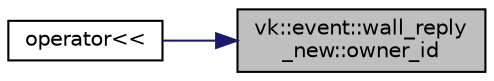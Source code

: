 digraph "vk::event::wall_reply_new::owner_id"
{
 // LATEX_PDF_SIZE
  edge [fontname="Helvetica",fontsize="10",labelfontname="Helvetica",labelfontsize="10"];
  node [fontname="Helvetica",fontsize="10",shape=record];
  rankdir="RL";
  Node1 [label="vk::event::wall_reply\l_new::owner_id",height=0.2,width=0.4,color="black", fillcolor="grey75", style="filled", fontcolor="black",tooltip=" "];
  Node1 -> Node2 [dir="back",color="midnightblue",fontsize="10",style="solid",fontname="Helvetica"];
  Node2 [label="operator\<\<",height=0.2,width=0.4,color="black", fillcolor="white", style="filled",URL="$wall__reply__new_8hpp.html#a1813a9a51eb9a39ac67cebc455664215",tooltip=" "];
}
